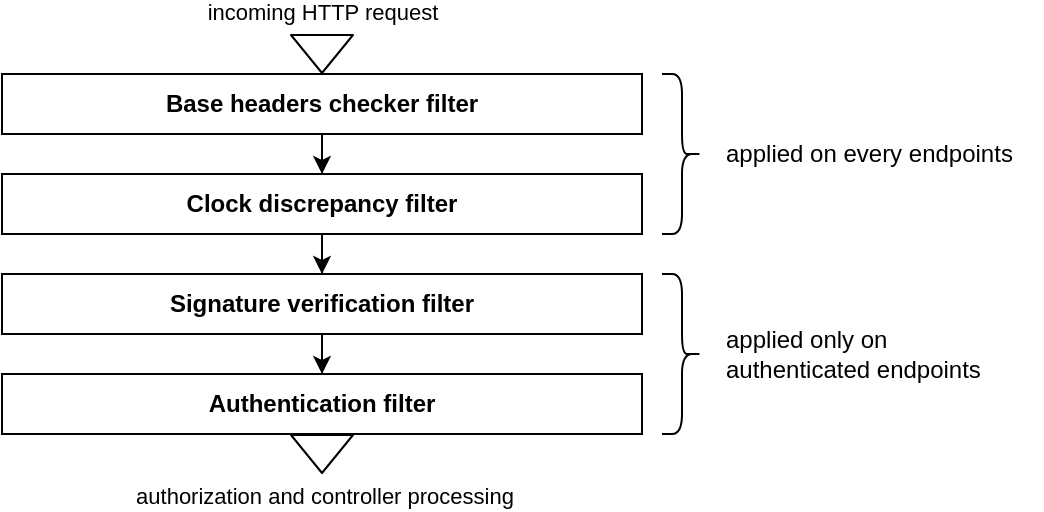 <mxfile version="13.1.3">
    <diagram id="Sttl8mKHboSlKdve3zSI" name="Page-1">
        <mxGraphModel dx="735" dy="681" grid="1" gridSize="10" guides="1" tooltips="1" connect="1" arrows="1" fold="1" page="1" pageScale="1" pageWidth="827" pageHeight="1169" math="0" shadow="0">
            <root>
                <mxCell id="0"/>
                <mxCell id="1" parent="0"/>
                <mxCell id="22" value="" style="edgeStyle=orthogonalEdgeStyle;rounded=0;orthogonalLoop=1;jettySize=auto;html=1;" parent="1" source="17" target="21" edge="1">
                    <mxGeometry relative="1" as="geometry"/>
                </mxCell>
                <mxCell id="17" value="&lt;b&gt;Base headers checker filter&lt;/b&gt;" style="rounded=0;whiteSpace=wrap;html=1;" parent="1" vertex="1">
                    <mxGeometry x="40" y="120" width="320" height="30" as="geometry"/>
                </mxCell>
                <mxCell id="24" value="" style="edgeStyle=orthogonalEdgeStyle;rounded=0;orthogonalLoop=1;jettySize=auto;html=1;" parent="1" source="21" target="23" edge="1">
                    <mxGeometry relative="1" as="geometry"/>
                </mxCell>
                <mxCell id="21" value="&lt;b&gt;Clock discrepancy filter&lt;/b&gt;" style="rounded=0;whiteSpace=wrap;html=1;" parent="1" vertex="1">
                    <mxGeometry x="40" y="170" width="320" height="30" as="geometry"/>
                </mxCell>
                <mxCell id="26" value="" style="edgeStyle=orthogonalEdgeStyle;rounded=0;orthogonalLoop=1;jettySize=auto;html=1;" parent="1" source="23" target="25" edge="1">
                    <mxGeometry relative="1" as="geometry"/>
                </mxCell>
                <mxCell id="23" value="&lt;b&gt;Signature verification filter&lt;/b&gt;" style="rounded=0;whiteSpace=wrap;html=1;" parent="1" vertex="1">
                    <mxGeometry x="40" y="220" width="320" height="30" as="geometry"/>
                </mxCell>
                <mxCell id="25" value="&lt;b&gt;Authentication filter&lt;/b&gt;" style="rounded=0;whiteSpace=wrap;html=1;" parent="1" vertex="1">
                    <mxGeometry x="40" y="270" width="320" height="30" as="geometry"/>
                </mxCell>
                <mxCell id="18" value="" style="shape=flexArrow;endArrow=classic;html=1;entryX=0.5;entryY=0;entryDx=0;entryDy=0;" parent="1" target="17" edge="1">
                    <mxGeometry width="50" height="50" relative="1" as="geometry">
                        <mxPoint x="200" y="100" as="sourcePoint"/>
                        <mxPoint x="210" y="60" as="targetPoint"/>
                    </mxGeometry>
                </mxCell>
                <mxCell id="19" value="incoming HTTP request" style="edgeLabel;html=1;align=center;verticalAlign=middle;resizable=0;points=[];" parent="18" vertex="1" connectable="0">
                    <mxGeometry x="-0.6" y="1" relative="1" as="geometry">
                        <mxPoint x="-1" y="-15" as="offset"/>
                    </mxGeometry>
                </mxCell>
                <mxCell id="27" value="" style="shape=curlyBracket;whiteSpace=wrap;html=1;rounded=1;rotation=-180;" parent="1" vertex="1">
                    <mxGeometry x="370" y="120" width="20" height="80" as="geometry"/>
                </mxCell>
                <mxCell id="34" value="" style="shape=curlyBracket;whiteSpace=wrap;html=1;rounded=1;rotation=-180;" parent="1" vertex="1">
                    <mxGeometry x="370" y="220" width="20" height="80" as="geometry"/>
                </mxCell>
                <mxCell id="35" value="applied on every endpoints" style="text;html=1;align=left;verticalAlign=middle;resizable=0;points=[];autosize=1;" parent="1" vertex="1">
                    <mxGeometry x="400" y="150" width="160" height="20" as="geometry"/>
                </mxCell>
                <mxCell id="36" value="applied only on&lt;br&gt;authenticated endpoints" style="text;html=1;align=left;verticalAlign=middle;resizable=0;points=[];autosize=1;" parent="1" vertex="1">
                    <mxGeometry x="400" y="245" width="140" height="30" as="geometry"/>
                </mxCell>
                <mxCell id="39" value="" style="shape=flexArrow;endArrow=classic;html=1;exitX=0.5;exitY=1;exitDx=0;exitDy=0;" parent="1" edge="1" source="25">
                    <mxGeometry width="50" height="50" relative="1" as="geometry">
                        <mxPoint x="199.5" y="420" as="sourcePoint"/>
                        <mxPoint x="200" y="320" as="targetPoint"/>
                    </mxGeometry>
                </mxCell>
                <mxCell id="40" value="authorization and controller processing" style="edgeLabel;html=1;align=center;verticalAlign=middle;resizable=0;points=[];" parent="39" vertex="1" connectable="0">
                    <mxGeometry x="-0.6" y="1" relative="1" as="geometry">
                        <mxPoint x="-0.5" y="27" as="offset"/>
                    </mxGeometry>
                </mxCell>
            </root>
        </mxGraphModel>
    </diagram>
</mxfile>
